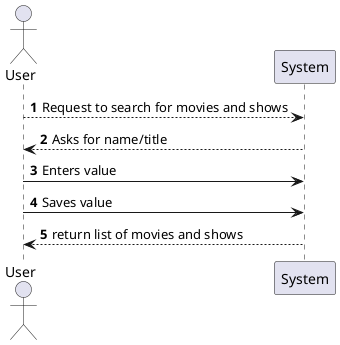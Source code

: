 @startuml
'https://plantuml.com/sequence-diagram

autonumber
actor User

User --> System: Request to search for movies and shows
System --> User: Asks for name/title
User -> System: Enters value
User -> System: Saves value
System --> User: return list of movies and shows



@enduml